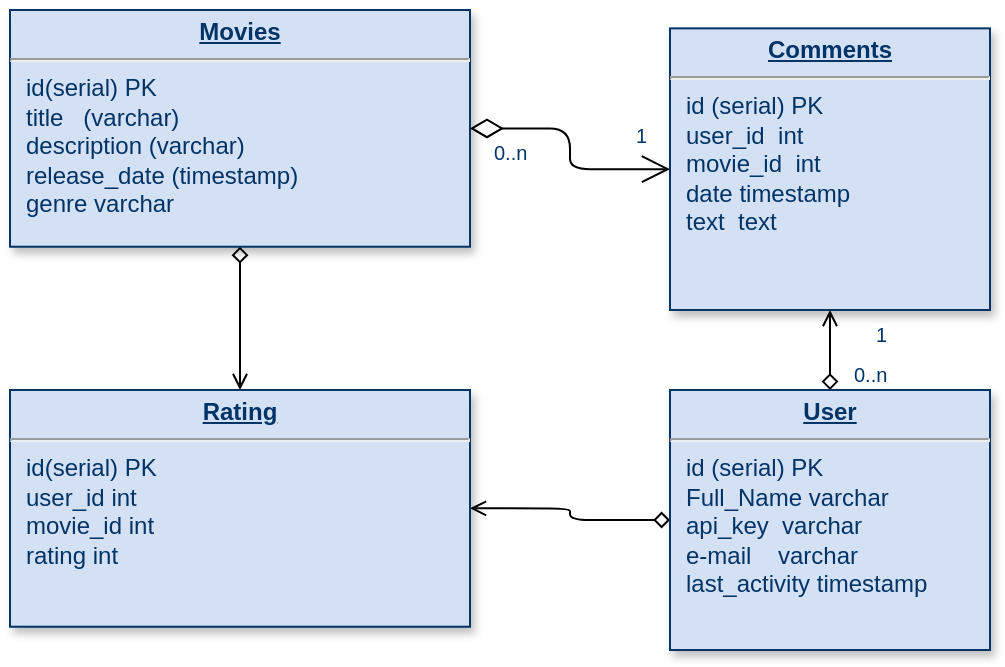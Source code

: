 <mxfile version="14.7.0" type="github">
  <diagram name="Page-1" id="efa7a0a1-bf9b-a30e-e6df-94a7791c09e9">
    <mxGraphModel dx="1422" dy="762" grid="1" gridSize="10" guides="1" tooltips="1" connect="1" arrows="1" fold="1" page="1" pageScale="1" pageWidth="826" pageHeight="1169" background="none" math="0" shadow="0">
      <root>
        <mxCell id="0" />
        <mxCell id="1" parent="0" />
        <mxCell id="TFdFxmMKn0Se7x4oM76p-114" style="edgeStyle=orthogonalEdgeStyle;rounded=1;orthogonalLoop=1;jettySize=auto;html=1;entryX=0.5;entryY=1;entryDx=0;entryDy=0;endArrow=open;endFill=0;startArrow=diamond;startFill=0;" edge="1" parent="1" source="20" target="21">
          <mxGeometry relative="1" as="geometry" />
        </mxCell>
        <mxCell id="TFdFxmMKn0Se7x4oM76p-118" style="edgeStyle=orthogonalEdgeStyle;rounded=1;orthogonalLoop=1;jettySize=auto;html=1;exitX=0;exitY=0.5;exitDx=0;exitDy=0;entryX=1;entryY=0.5;entryDx=0;entryDy=0;startArrow=diamond;startFill=0;endArrow=open;endFill=0;" edge="1" parent="1" source="20" target="TFdFxmMKn0Se7x4oM76p-117">
          <mxGeometry relative="1" as="geometry" />
        </mxCell>
        <mxCell id="20" value="&lt;p style=&quot;margin: 0px ; margin-top: 4px ; text-align: center ; text-decoration: underline&quot;&gt;&lt;b&gt;User&lt;/b&gt;&lt;/p&gt;&lt;hr&gt;&lt;p style=&quot;margin: 0px ; margin-left: 8px&quot;&gt;id (serial) PK&lt;/p&gt;&lt;p style=&quot;margin: 0px ; margin-left: 8px&quot;&gt;Full_Name varchar&lt;/p&gt;&lt;p style=&quot;margin: 0px ; margin-left: 8px&quot;&gt;api_key&amp;nbsp; varchar&lt;/p&gt;&lt;p style=&quot;margin: 0px ; margin-left: 8px&quot;&gt;e-mail&amp;nbsp; &amp;nbsp; varchar&lt;/p&gt;&lt;p style=&quot;margin: 0px ; margin-left: 8px&quot;&gt;last_activity timestamp&lt;/p&gt;" style="verticalAlign=top;align=left;overflow=fill;fontSize=12;fontFamily=Helvetica;html=1;strokeColor=#003366;shadow=1;fillColor=#D4E1F5;fontColor=#003366" parent="1" vertex="1">
          <mxGeometry x="370" y="210" width="160" height="130" as="geometry" />
        </mxCell>
        <mxCell id="21" value="&lt;p style=&quot;margin: 0px ; margin-top: 4px ; text-align: center ; text-decoration: underline&quot;&gt;&lt;b&gt;Comments&lt;/b&gt;&lt;/p&gt;&lt;hr&gt;&lt;p style=&quot;margin: 0px ; margin-left: 8px&quot;&gt;id (serial) PK&lt;/p&gt;&lt;p style=&quot;margin: 0px ; margin-left: 8px&quot;&gt;user_id&amp;nbsp; int&lt;/p&gt;&lt;p style=&quot;margin: 0px ; margin-left: 8px&quot;&gt;&lt;span&gt;movie_id&amp;nbsp; int&lt;/span&gt;&lt;br&gt;&lt;/p&gt;&lt;p style=&quot;margin: 0px ; margin-left: 8px&quot;&gt;date timestamp&lt;/p&gt;&lt;p style=&quot;margin: 0px ; margin-left: 8px&quot;&gt;text&amp;nbsp; text&lt;/p&gt;" style="verticalAlign=top;align=left;overflow=fill;fontSize=12;fontFamily=Helvetica;html=1;strokeColor=#003366;shadow=1;fillColor=#D4E1F5;fontColor=#003366" parent="1" vertex="1">
          <mxGeometry x="370" y="29.18" width="160" height="140.82" as="geometry" />
        </mxCell>
        <mxCell id="TFdFxmMKn0Se7x4oM76p-119" style="edgeStyle=orthogonalEdgeStyle;rounded=1;orthogonalLoop=1;jettySize=auto;html=1;entryX=0.5;entryY=0;entryDx=0;entryDy=0;startArrow=diamond;startFill=0;endArrow=open;endFill=0;" edge="1" parent="1" source="25" target="TFdFxmMKn0Se7x4oM76p-117">
          <mxGeometry relative="1" as="geometry" />
        </mxCell>
        <mxCell id="25" value="&lt;p style=&quot;margin: 0px ; margin-top: 4px ; text-align: center ; text-decoration: underline&quot;&gt;&lt;b&gt;Movies&lt;/b&gt;&lt;/p&gt;&lt;hr&gt;&lt;p style=&quot;margin: 0px ; margin-left: 8px&quot;&gt;id(serial) PK&lt;/p&gt;&lt;p style=&quot;margin: 0px ; margin-left: 8px&quot;&gt;title&amp;nbsp; &amp;nbsp;(varchar)&lt;/p&gt;&lt;p style=&quot;margin: 0px ; margin-left: 8px&quot;&gt;description (varchar)&lt;/p&gt;&lt;p style=&quot;margin: 0px ; margin-left: 8px&quot;&gt;release_date (timestamp)&lt;/p&gt;&lt;p style=&quot;margin: 0px ; margin-left: 8px&quot;&gt;genre varchar&lt;/p&gt;&lt;p style=&quot;margin: 0px ; margin-left: 8px&quot;&gt;&lt;br&gt;&lt;/p&gt;" style="verticalAlign=top;align=left;overflow=fill;fontSize=12;fontFamily=Helvetica;html=1;strokeColor=#003366;shadow=1;fillColor=#D4E1F5;fontColor=#003366" parent="1" vertex="1">
          <mxGeometry x="40" y="20" width="230" height="118.36" as="geometry" />
        </mxCell>
        <mxCell id="90" value="" style="endArrow=open;endSize=12;startArrow=diamondThin;startSize=14;startFill=0;edgeStyle=orthogonalEdgeStyle" parent="1" source="25" target="21" edge="1">
          <mxGeometry x="620" y="340" as="geometry">
            <mxPoint x="620" y="340" as="sourcePoint" />
            <mxPoint x="780" y="340" as="targetPoint" />
          </mxGeometry>
        </mxCell>
        <mxCell id="91" value="0..n" style="resizable=0;align=left;verticalAlign=top;labelBackgroundColor=#ffffff;fontSize=10;strokeColor=#003366;shadow=1;fillColor=#D4E1F5;fontColor=#003366" parent="90" connectable="0" vertex="1">
          <mxGeometry x="-1" relative="1" as="geometry">
            <mxPoint x="10" as="offset" />
          </mxGeometry>
        </mxCell>
        <mxCell id="92" value="1" style="resizable=0;align=right;verticalAlign=top;labelBackgroundColor=#ffffff;fontSize=10;strokeColor=#003366;shadow=1;fillColor=#D4E1F5;fontColor=#003366" parent="90" connectable="0" vertex="1">
          <mxGeometry x="1" relative="1" as="geometry">
            <mxPoint x="-10" y="-29" as="offset" />
          </mxGeometry>
        </mxCell>
        <mxCell id="TFdFxmMKn0Se7x4oM76p-115" value="0..n" style="resizable=0;align=left;verticalAlign=top;labelBackgroundColor=#ffffff;fontSize=10;strokeColor=#003366;shadow=1;fillColor=#D4E1F5;fontColor=#003366" connectable="0" vertex="1" parent="1">
          <mxGeometry x="460" y="190.0" as="geometry" />
        </mxCell>
        <mxCell id="TFdFxmMKn0Se7x4oM76p-116" value="1" style="resizable=0;align=right;verticalAlign=top;labelBackgroundColor=#ffffff;fontSize=10;strokeColor=#003366;shadow=1;fillColor=#D4E1F5;fontColor=#003366" connectable="0" vertex="1" parent="1">
          <mxGeometry x="480" y="170.0" as="geometry" />
        </mxCell>
        <mxCell id="TFdFxmMKn0Se7x4oM76p-117" value="&lt;p style=&quot;margin: 0px ; margin-top: 4px ; text-align: center ; text-decoration: underline&quot;&gt;&lt;b&gt;Rating&lt;/b&gt;&lt;/p&gt;&lt;hr&gt;&lt;p style=&quot;margin: 0px ; margin-left: 8px&quot;&gt;id(serial) PK&lt;/p&gt;&lt;p style=&quot;margin: 0px ; margin-left: 8px&quot;&gt;user_id int&lt;/p&gt;&lt;p style=&quot;margin: 0px ; margin-left: 8px&quot;&gt;movie_id int&lt;/p&gt;&lt;p style=&quot;margin: 0px ; margin-left: 8px&quot;&gt;rating int&lt;/p&gt;&lt;p style=&quot;margin: 0px ; margin-left: 8px&quot;&gt;&lt;br&gt;&lt;/p&gt;" style="verticalAlign=top;align=left;overflow=fill;fontSize=12;fontFamily=Helvetica;html=1;strokeColor=#003366;shadow=1;fillColor=#D4E1F5;fontColor=#003366" vertex="1" parent="1">
          <mxGeometry x="40" y="210" width="230" height="118.36" as="geometry" />
        </mxCell>
      </root>
    </mxGraphModel>
  </diagram>
</mxfile>
